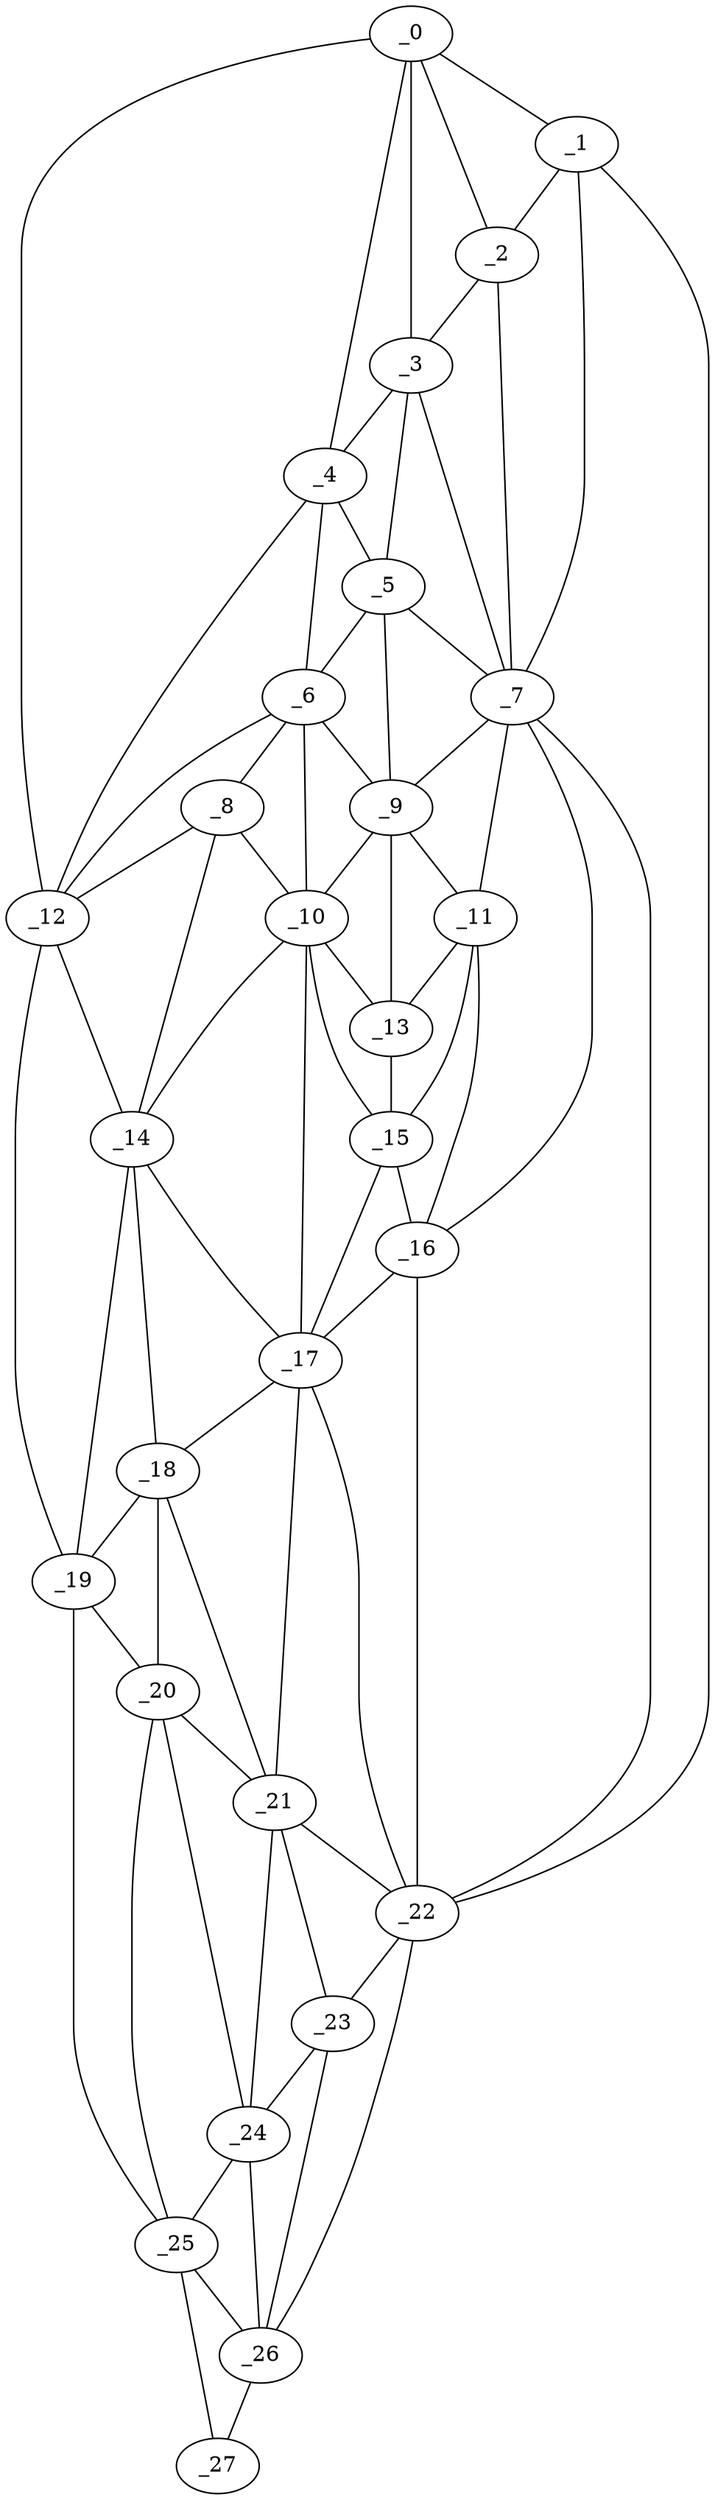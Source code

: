 graph "obj78__150.gxl" {
	_0	 [x=5,
		y=66];
	_1	 [x=5,
		y=85];
	_0 -- _1	 [valence=1];
	_2	 [x=13,
		y=79];
	_0 -- _2	 [valence=2];
	_3	 [x=18,
		y=73];
	_0 -- _3	 [valence=2];
	_4	 [x=19,
		y=57];
	_0 -- _4	 [valence=2];
	_12	 [x=45,
		y=35];
	_0 -- _12	 [valence=1];
	_1 -- _2	 [valence=1];
	_7	 [x=30,
		y=79];
	_1 -- _7	 [valence=1];
	_22	 [x=99,
		y=68];
	_1 -- _22	 [valence=1];
	_2 -- _3	 [valence=1];
	_2 -- _7	 [valence=2];
	_3 -- _4	 [valence=2];
	_5	 [x=24,
		y=68];
	_3 -- _5	 [valence=2];
	_3 -- _7	 [valence=2];
	_4 -- _5	 [valence=2];
	_6	 [x=29,
		y=52];
	_4 -- _6	 [valence=2];
	_4 -- _12	 [valence=1];
	_5 -- _6	 [valence=1];
	_5 -- _7	 [valence=2];
	_9	 [x=36,
		y=69];
	_5 -- _9	 [valence=2];
	_8	 [x=36,
		y=48];
	_6 -- _8	 [valence=1];
	_6 -- _9	 [valence=2];
	_10	 [x=41,
		y=56];
	_6 -- _10	 [valence=2];
	_6 -- _12	 [valence=2];
	_7 -- _9	 [valence=1];
	_11	 [x=43,
		y=72];
	_7 -- _11	 [valence=1];
	_16	 [x=53,
		y=73];
	_7 -- _16	 [valence=2];
	_7 -- _22	 [valence=1];
	_8 -- _10	 [valence=2];
	_8 -- _12	 [valence=1];
	_14	 [x=49,
		y=40];
	_8 -- _14	 [valence=2];
	_9 -- _10	 [valence=1];
	_9 -- _11	 [valence=2];
	_13	 [x=46,
		y=66];
	_9 -- _13	 [valence=2];
	_10 -- _13	 [valence=2];
	_10 -- _14	 [valence=2];
	_15	 [x=50,
		y=68];
	_10 -- _15	 [valence=2];
	_17	 [x=64,
		y=63];
	_10 -- _17	 [valence=2];
	_11 -- _13	 [valence=2];
	_11 -- _15	 [valence=2];
	_11 -- _16	 [valence=2];
	_12 -- _14	 [valence=2];
	_19	 [x=88,
		y=40];
	_12 -- _19	 [valence=1];
	_13 -- _15	 [valence=2];
	_14 -- _17	 [valence=2];
	_18	 [x=77,
		y=49];
	_14 -- _18	 [valence=2];
	_14 -- _19	 [valence=2];
	_15 -- _16	 [valence=1];
	_15 -- _17	 [valence=2];
	_16 -- _17	 [valence=2];
	_16 -- _22	 [valence=2];
	_17 -- _18	 [valence=2];
	_21	 [x=95,
		y=58];
	_17 -- _21	 [valence=2];
	_17 -- _22	 [valence=1];
	_18 -- _19	 [valence=2];
	_20	 [x=93,
		y=52];
	_18 -- _20	 [valence=1];
	_18 -- _21	 [valence=2];
	_19 -- _20	 [valence=1];
	_25	 [x=116,
		y=48];
	_19 -- _25	 [valence=1];
	_20 -- _21	 [valence=2];
	_24	 [x=104,
		y=56];
	_20 -- _24	 [valence=1];
	_20 -- _25	 [valence=2];
	_21 -- _22	 [valence=1];
	_23	 [x=102,
		y=63];
	_21 -- _23	 [valence=2];
	_21 -- _24	 [valence=1];
	_22 -- _23	 [valence=2];
	_26	 [x=119,
		y=57];
	_22 -- _26	 [valence=1];
	_23 -- _24	 [valence=2];
	_23 -- _26	 [valence=2];
	_24 -- _25	 [valence=1];
	_24 -- _26	 [valence=2];
	_25 -- _26	 [valence=2];
	_27	 [x=126,
		y=52];
	_25 -- _27	 [valence=1];
	_26 -- _27	 [valence=1];
}

